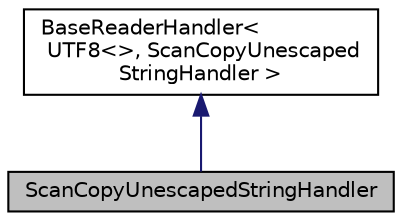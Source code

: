 digraph "ScanCopyUnescapedStringHandler"
{
  edge [fontname="Helvetica",fontsize="10",labelfontname="Helvetica",labelfontsize="10"];
  node [fontname="Helvetica",fontsize="10",shape=record];
  Node2 [label="ScanCopyUnescapedStringHandler",height=0.2,width=0.4,color="black", fillcolor="grey75", style="filled", fontcolor="black"];
  Node3 -> Node2 [dir="back",color="midnightblue",fontsize="10",style="solid",fontname="Helvetica"];
  Node3 [label="BaseReaderHandler\<\l UTF8\<\>, ScanCopyUnescaped\lStringHandler \>",height=0.2,width=0.4,color="black", fillcolor="white", style="filled",URL="$structBaseReaderHandler.html"];
}
